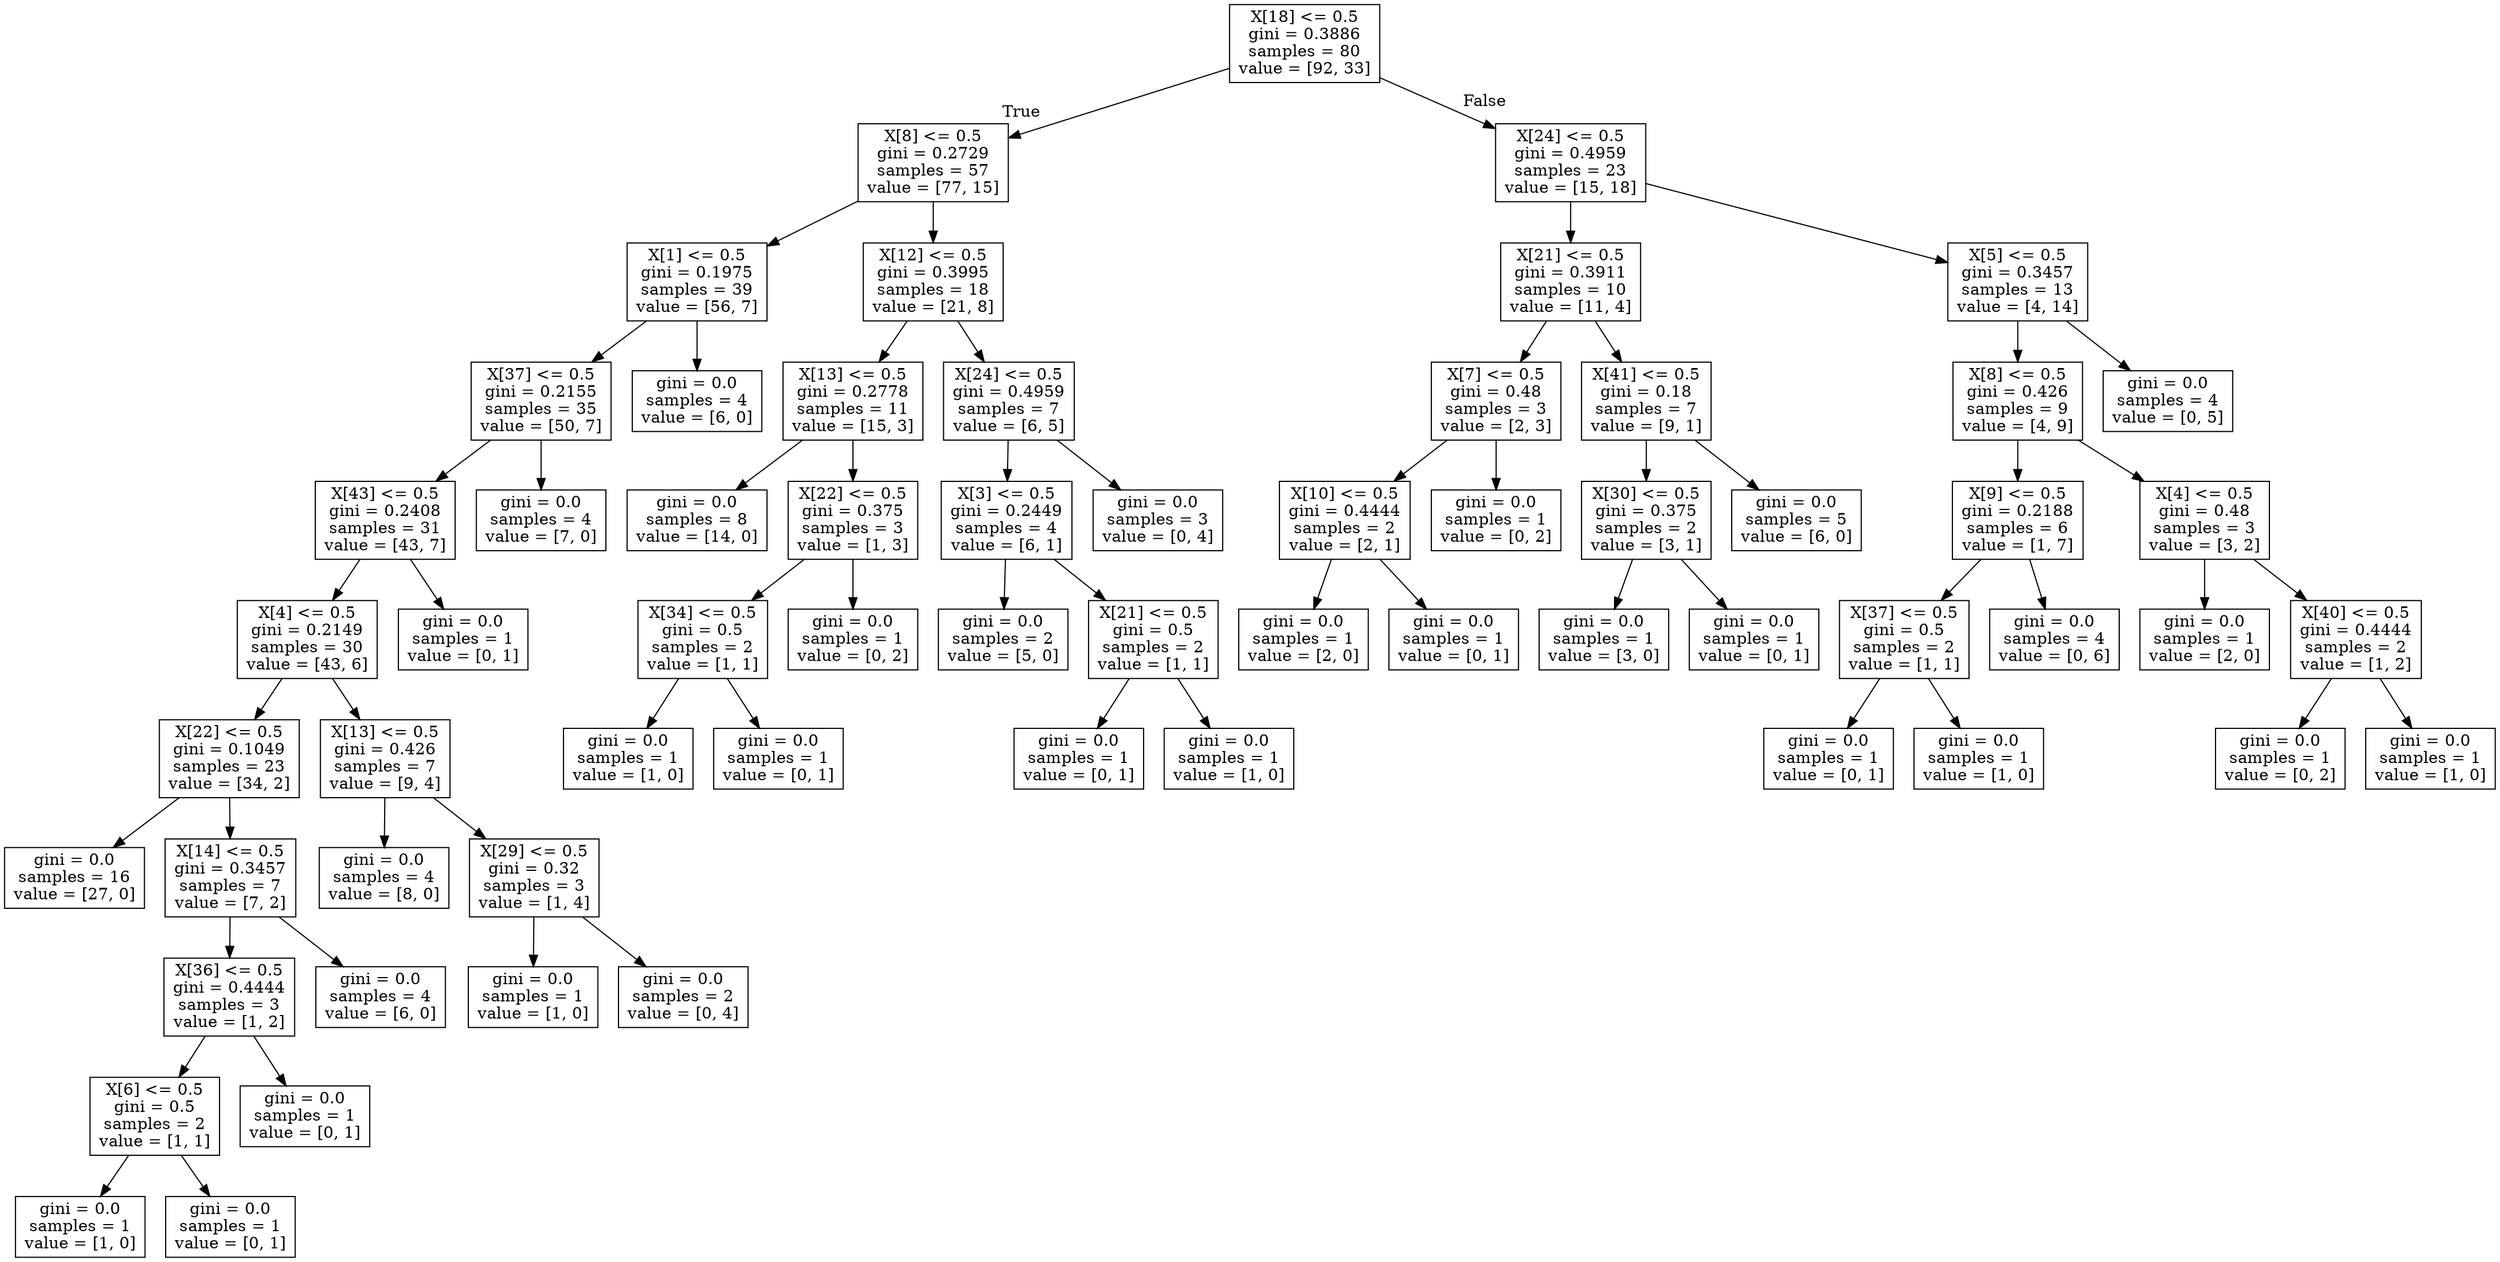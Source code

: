 digraph Tree {
node [shape=box] ;
0 [label="X[18] <= 0.5\ngini = 0.3886\nsamples = 80\nvalue = [92, 33]"] ;
1 [label="X[8] <= 0.5\ngini = 0.2729\nsamples = 57\nvalue = [77, 15]"] ;
0 -> 1 [labeldistance=2.5, labelangle=45, headlabel="True"] ;
2 [label="X[1] <= 0.5\ngini = 0.1975\nsamples = 39\nvalue = [56, 7]"] ;
1 -> 2 ;
3 [label="X[37] <= 0.5\ngini = 0.2155\nsamples = 35\nvalue = [50, 7]"] ;
2 -> 3 ;
4 [label="X[43] <= 0.5\ngini = 0.2408\nsamples = 31\nvalue = [43, 7]"] ;
3 -> 4 ;
5 [label="X[4] <= 0.5\ngini = 0.2149\nsamples = 30\nvalue = [43, 6]"] ;
4 -> 5 ;
6 [label="X[22] <= 0.5\ngini = 0.1049\nsamples = 23\nvalue = [34, 2]"] ;
5 -> 6 ;
7 [label="gini = 0.0\nsamples = 16\nvalue = [27, 0]"] ;
6 -> 7 ;
8 [label="X[14] <= 0.5\ngini = 0.3457\nsamples = 7\nvalue = [7, 2]"] ;
6 -> 8 ;
9 [label="X[36] <= 0.5\ngini = 0.4444\nsamples = 3\nvalue = [1, 2]"] ;
8 -> 9 ;
10 [label="X[6] <= 0.5\ngini = 0.5\nsamples = 2\nvalue = [1, 1]"] ;
9 -> 10 ;
11 [label="gini = 0.0\nsamples = 1\nvalue = [1, 0]"] ;
10 -> 11 ;
12 [label="gini = 0.0\nsamples = 1\nvalue = [0, 1]"] ;
10 -> 12 ;
13 [label="gini = 0.0\nsamples = 1\nvalue = [0, 1]"] ;
9 -> 13 ;
14 [label="gini = 0.0\nsamples = 4\nvalue = [6, 0]"] ;
8 -> 14 ;
15 [label="X[13] <= 0.5\ngini = 0.426\nsamples = 7\nvalue = [9, 4]"] ;
5 -> 15 ;
16 [label="gini = 0.0\nsamples = 4\nvalue = [8, 0]"] ;
15 -> 16 ;
17 [label="X[29] <= 0.5\ngini = 0.32\nsamples = 3\nvalue = [1, 4]"] ;
15 -> 17 ;
18 [label="gini = 0.0\nsamples = 1\nvalue = [1, 0]"] ;
17 -> 18 ;
19 [label="gini = 0.0\nsamples = 2\nvalue = [0, 4]"] ;
17 -> 19 ;
20 [label="gini = 0.0\nsamples = 1\nvalue = [0, 1]"] ;
4 -> 20 ;
21 [label="gini = 0.0\nsamples = 4\nvalue = [7, 0]"] ;
3 -> 21 ;
22 [label="gini = 0.0\nsamples = 4\nvalue = [6, 0]"] ;
2 -> 22 ;
23 [label="X[12] <= 0.5\ngini = 0.3995\nsamples = 18\nvalue = [21, 8]"] ;
1 -> 23 ;
24 [label="X[13] <= 0.5\ngini = 0.2778\nsamples = 11\nvalue = [15, 3]"] ;
23 -> 24 ;
25 [label="gini = 0.0\nsamples = 8\nvalue = [14, 0]"] ;
24 -> 25 ;
26 [label="X[22] <= 0.5\ngini = 0.375\nsamples = 3\nvalue = [1, 3]"] ;
24 -> 26 ;
27 [label="X[34] <= 0.5\ngini = 0.5\nsamples = 2\nvalue = [1, 1]"] ;
26 -> 27 ;
28 [label="gini = 0.0\nsamples = 1\nvalue = [1, 0]"] ;
27 -> 28 ;
29 [label="gini = 0.0\nsamples = 1\nvalue = [0, 1]"] ;
27 -> 29 ;
30 [label="gini = 0.0\nsamples = 1\nvalue = [0, 2]"] ;
26 -> 30 ;
31 [label="X[24] <= 0.5\ngini = 0.4959\nsamples = 7\nvalue = [6, 5]"] ;
23 -> 31 ;
32 [label="X[3] <= 0.5\ngini = 0.2449\nsamples = 4\nvalue = [6, 1]"] ;
31 -> 32 ;
33 [label="gini = 0.0\nsamples = 2\nvalue = [5, 0]"] ;
32 -> 33 ;
34 [label="X[21] <= 0.5\ngini = 0.5\nsamples = 2\nvalue = [1, 1]"] ;
32 -> 34 ;
35 [label="gini = 0.0\nsamples = 1\nvalue = [0, 1]"] ;
34 -> 35 ;
36 [label="gini = 0.0\nsamples = 1\nvalue = [1, 0]"] ;
34 -> 36 ;
37 [label="gini = 0.0\nsamples = 3\nvalue = [0, 4]"] ;
31 -> 37 ;
38 [label="X[24] <= 0.5\ngini = 0.4959\nsamples = 23\nvalue = [15, 18]"] ;
0 -> 38 [labeldistance=2.5, labelangle=-45, headlabel="False"] ;
39 [label="X[21] <= 0.5\ngini = 0.3911\nsamples = 10\nvalue = [11, 4]"] ;
38 -> 39 ;
40 [label="X[7] <= 0.5\ngini = 0.48\nsamples = 3\nvalue = [2, 3]"] ;
39 -> 40 ;
41 [label="X[10] <= 0.5\ngini = 0.4444\nsamples = 2\nvalue = [2, 1]"] ;
40 -> 41 ;
42 [label="gini = 0.0\nsamples = 1\nvalue = [2, 0]"] ;
41 -> 42 ;
43 [label="gini = 0.0\nsamples = 1\nvalue = [0, 1]"] ;
41 -> 43 ;
44 [label="gini = 0.0\nsamples = 1\nvalue = [0, 2]"] ;
40 -> 44 ;
45 [label="X[41] <= 0.5\ngini = 0.18\nsamples = 7\nvalue = [9, 1]"] ;
39 -> 45 ;
46 [label="X[30] <= 0.5\ngini = 0.375\nsamples = 2\nvalue = [3, 1]"] ;
45 -> 46 ;
47 [label="gini = 0.0\nsamples = 1\nvalue = [3, 0]"] ;
46 -> 47 ;
48 [label="gini = 0.0\nsamples = 1\nvalue = [0, 1]"] ;
46 -> 48 ;
49 [label="gini = 0.0\nsamples = 5\nvalue = [6, 0]"] ;
45 -> 49 ;
50 [label="X[5] <= 0.5\ngini = 0.3457\nsamples = 13\nvalue = [4, 14]"] ;
38 -> 50 ;
51 [label="X[8] <= 0.5\ngini = 0.426\nsamples = 9\nvalue = [4, 9]"] ;
50 -> 51 ;
52 [label="X[9] <= 0.5\ngini = 0.2188\nsamples = 6\nvalue = [1, 7]"] ;
51 -> 52 ;
53 [label="X[37] <= 0.5\ngini = 0.5\nsamples = 2\nvalue = [1, 1]"] ;
52 -> 53 ;
54 [label="gini = 0.0\nsamples = 1\nvalue = [0, 1]"] ;
53 -> 54 ;
55 [label="gini = 0.0\nsamples = 1\nvalue = [1, 0]"] ;
53 -> 55 ;
56 [label="gini = 0.0\nsamples = 4\nvalue = [0, 6]"] ;
52 -> 56 ;
57 [label="X[4] <= 0.5\ngini = 0.48\nsamples = 3\nvalue = [3, 2]"] ;
51 -> 57 ;
58 [label="gini = 0.0\nsamples = 1\nvalue = [2, 0]"] ;
57 -> 58 ;
59 [label="X[40] <= 0.5\ngini = 0.4444\nsamples = 2\nvalue = [1, 2]"] ;
57 -> 59 ;
60 [label="gini = 0.0\nsamples = 1\nvalue = [0, 2]"] ;
59 -> 60 ;
61 [label="gini = 0.0\nsamples = 1\nvalue = [1, 0]"] ;
59 -> 61 ;
62 [label="gini = 0.0\nsamples = 4\nvalue = [0, 5]"] ;
50 -> 62 ;
}